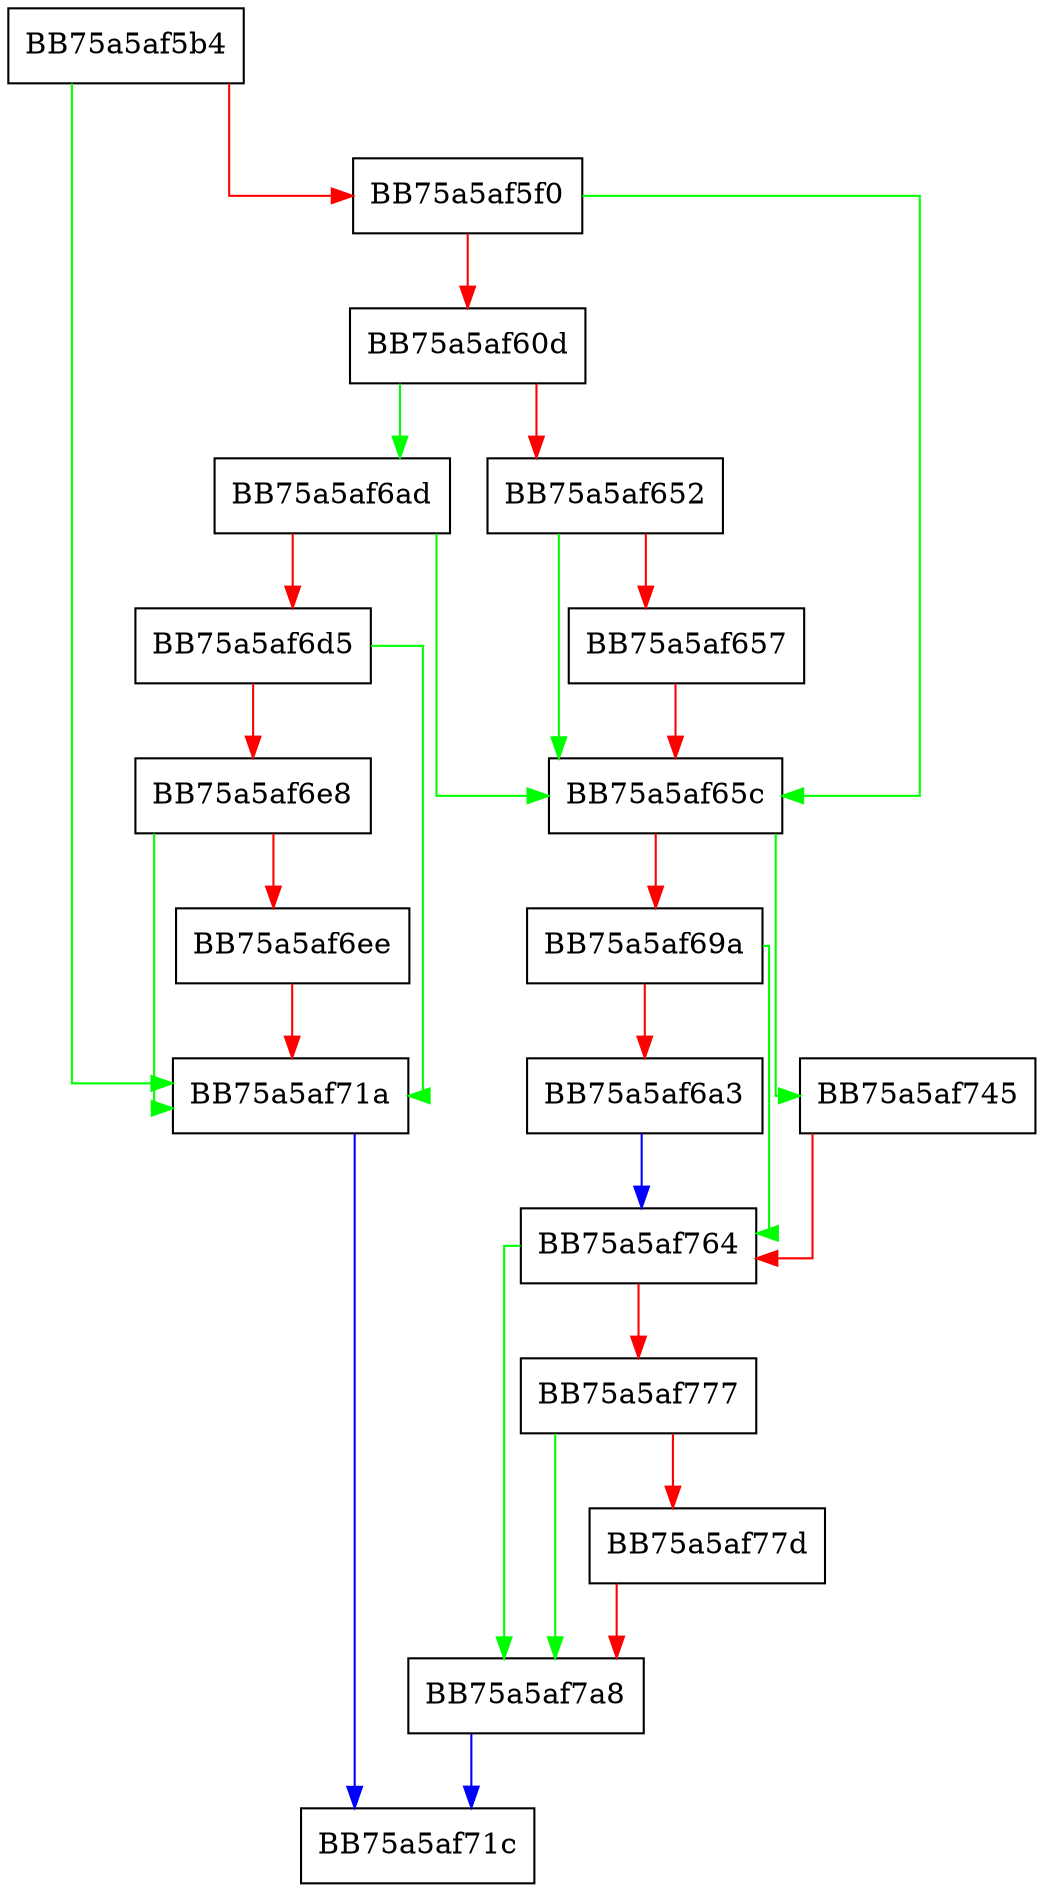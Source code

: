 digraph SaveLowFi {
  node [shape="box"];
  graph [splines=ortho];
  BB75a5af5b4 -> BB75a5af71a [color="green"];
  BB75a5af5b4 -> BB75a5af5f0 [color="red"];
  BB75a5af5f0 -> BB75a5af65c [color="green"];
  BB75a5af5f0 -> BB75a5af60d [color="red"];
  BB75a5af60d -> BB75a5af6ad [color="green"];
  BB75a5af60d -> BB75a5af652 [color="red"];
  BB75a5af652 -> BB75a5af65c [color="green"];
  BB75a5af652 -> BB75a5af657 [color="red"];
  BB75a5af657 -> BB75a5af65c [color="red"];
  BB75a5af65c -> BB75a5af745 [color="green"];
  BB75a5af65c -> BB75a5af69a [color="red"];
  BB75a5af69a -> BB75a5af764 [color="green"];
  BB75a5af69a -> BB75a5af6a3 [color="red"];
  BB75a5af6a3 -> BB75a5af764 [color="blue"];
  BB75a5af6ad -> BB75a5af65c [color="green"];
  BB75a5af6ad -> BB75a5af6d5 [color="red"];
  BB75a5af6d5 -> BB75a5af71a [color="green"];
  BB75a5af6d5 -> BB75a5af6e8 [color="red"];
  BB75a5af6e8 -> BB75a5af71a [color="green"];
  BB75a5af6e8 -> BB75a5af6ee [color="red"];
  BB75a5af6ee -> BB75a5af71a [color="red"];
  BB75a5af71a -> BB75a5af71c [color="blue"];
  BB75a5af745 -> BB75a5af764 [color="red"];
  BB75a5af764 -> BB75a5af7a8 [color="green"];
  BB75a5af764 -> BB75a5af777 [color="red"];
  BB75a5af777 -> BB75a5af7a8 [color="green"];
  BB75a5af777 -> BB75a5af77d [color="red"];
  BB75a5af77d -> BB75a5af7a8 [color="red"];
  BB75a5af7a8 -> BB75a5af71c [color="blue"];
}